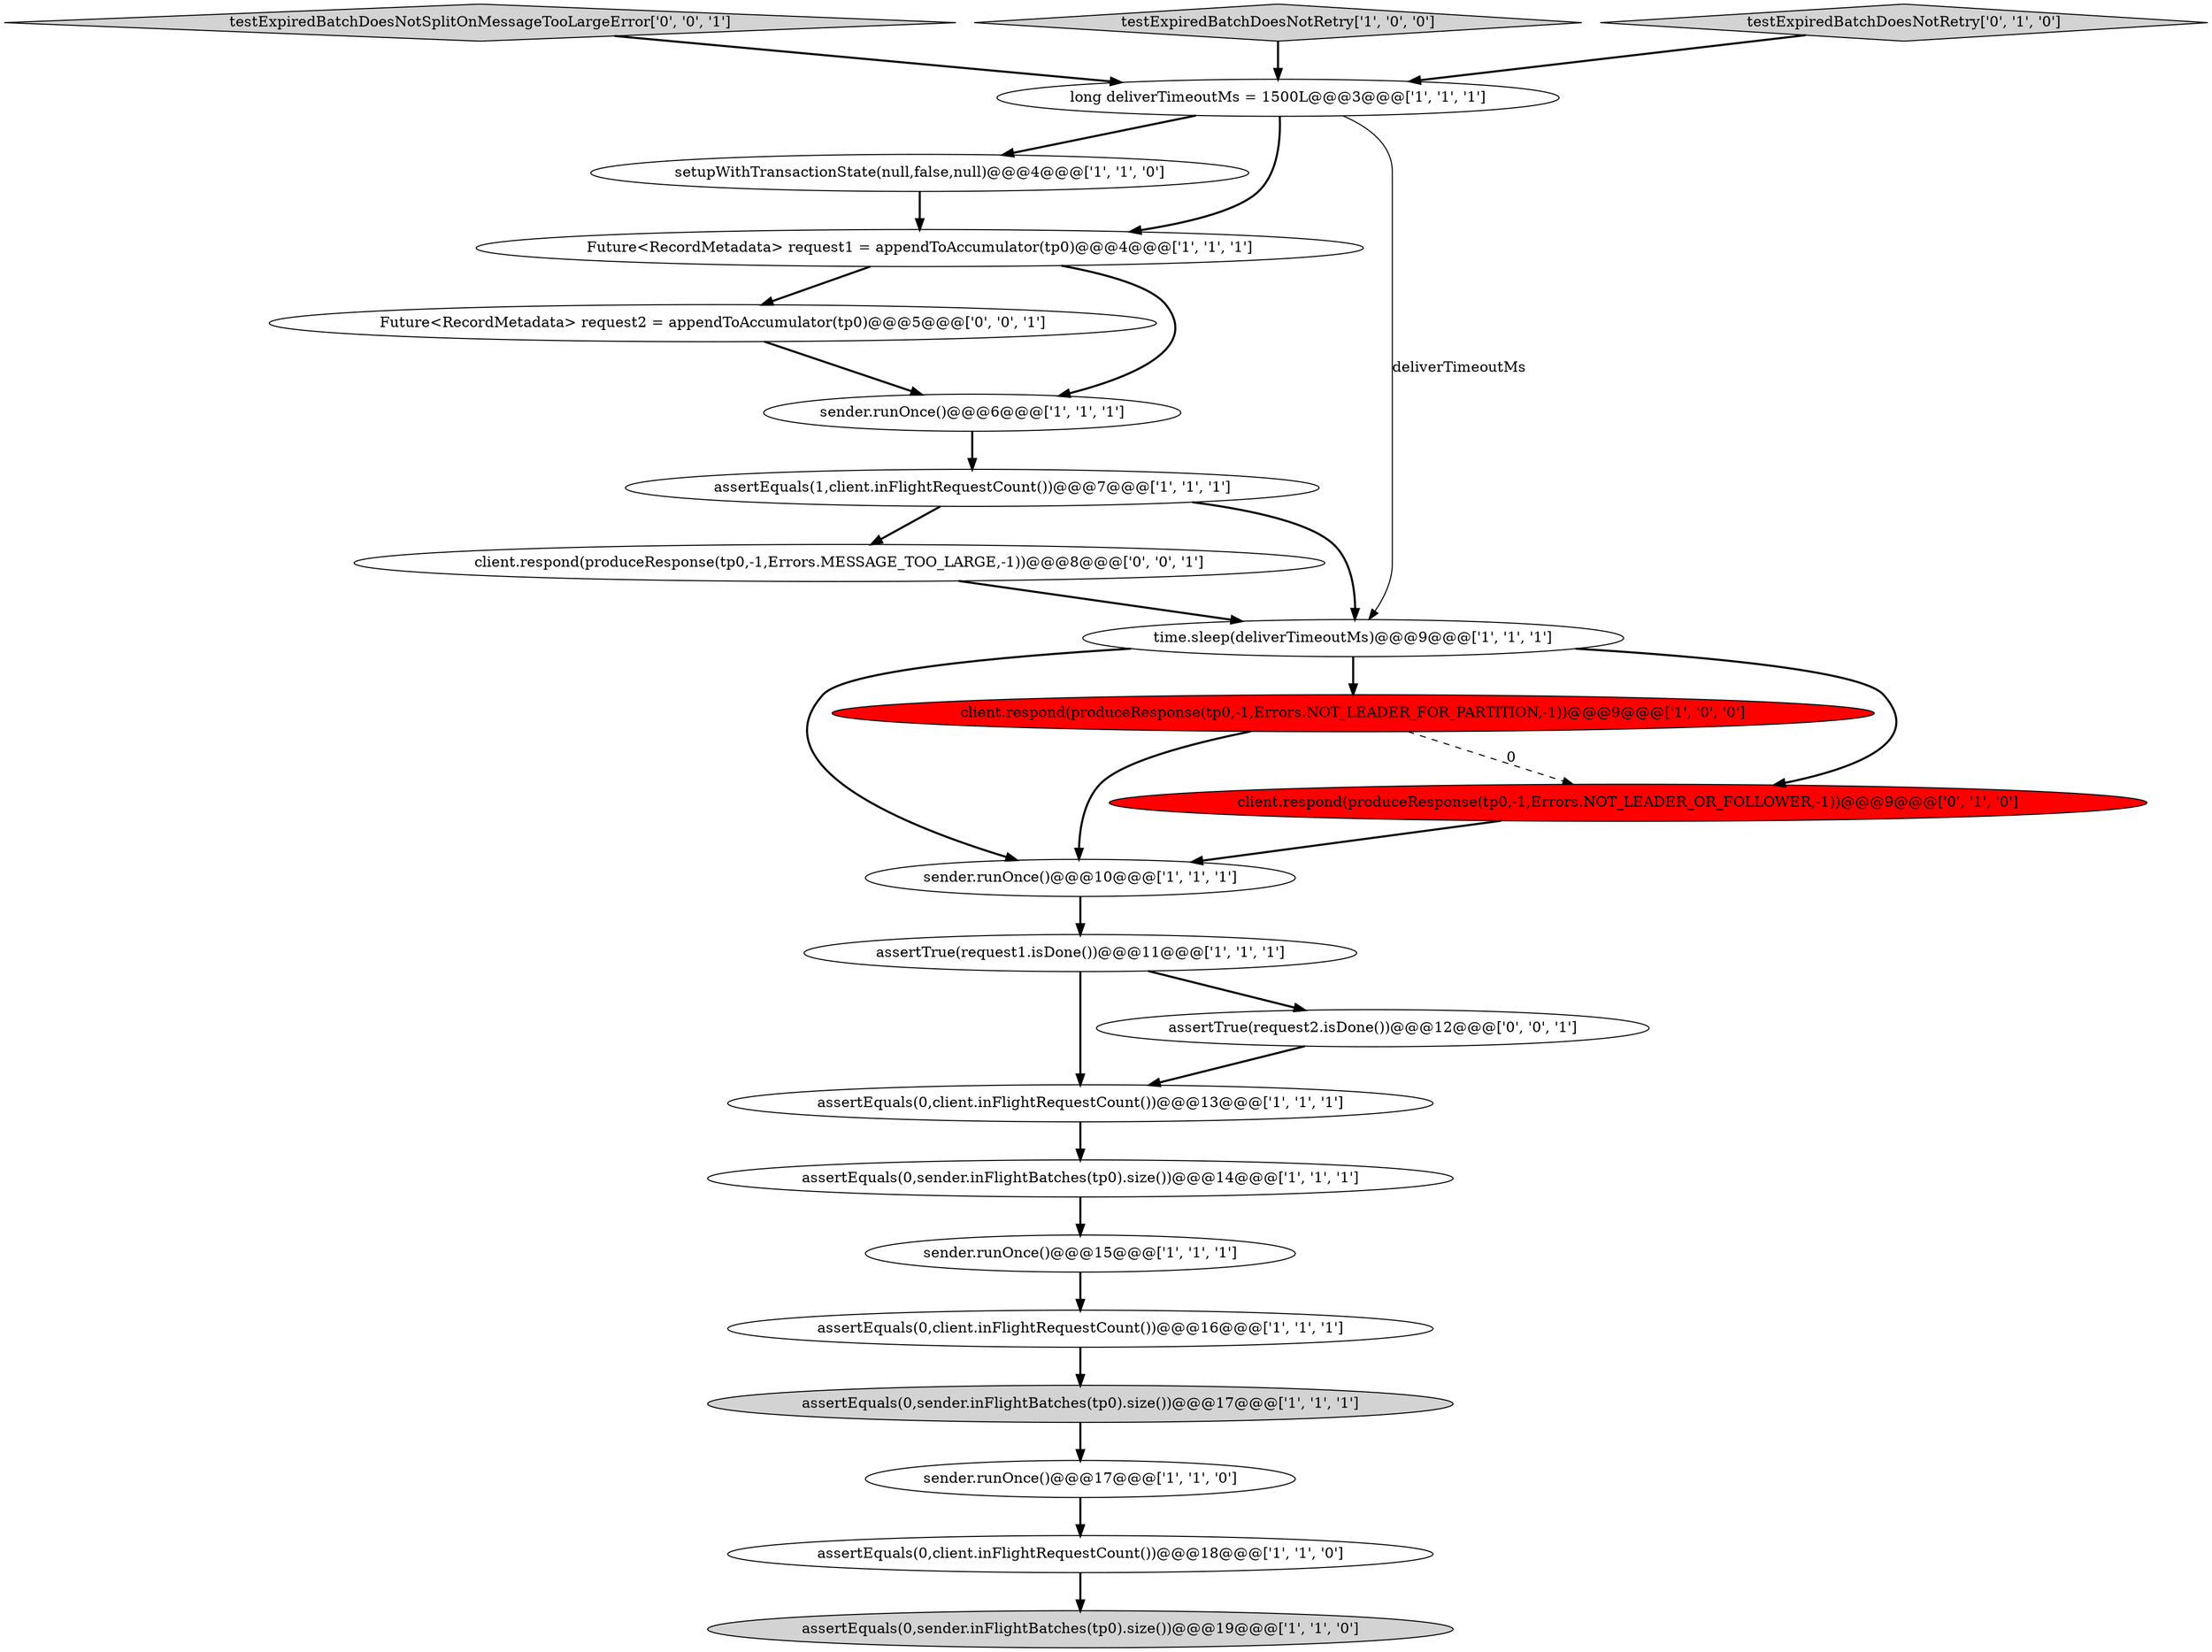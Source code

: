 digraph {
14 [style = filled, label = "Future<RecordMetadata> request1 = appendToAccumulator(tp0)@@@4@@@['1', '1', '1']", fillcolor = white, shape = ellipse image = "AAA0AAABBB1BBB"];
23 [style = filled, label = "Future<RecordMetadata> request2 = appendToAccumulator(tp0)@@@5@@@['0', '0', '1']", fillcolor = white, shape = ellipse image = "AAA0AAABBB3BBB"];
2 [style = filled, label = "assertEquals(0,client.inFlightRequestCount())@@@13@@@['1', '1', '1']", fillcolor = white, shape = ellipse image = "AAA0AAABBB1BBB"];
15 [style = filled, label = "sender.runOnce()@@@6@@@['1', '1', '1']", fillcolor = white, shape = ellipse image = "AAA0AAABBB1BBB"];
20 [style = filled, label = "testExpiredBatchDoesNotSplitOnMessageTooLargeError['0', '0', '1']", fillcolor = lightgray, shape = diamond image = "AAA0AAABBB3BBB"];
3 [style = filled, label = "long deliverTimeoutMs = 1500L@@@3@@@['1', '1', '1']", fillcolor = white, shape = ellipse image = "AAA0AAABBB1BBB"];
6 [style = filled, label = "assertTrue(request1.isDone())@@@11@@@['1', '1', '1']", fillcolor = white, shape = ellipse image = "AAA0AAABBB1BBB"];
0 [style = filled, label = "assertEquals(0,sender.inFlightBatches(tp0).size())@@@17@@@['1', '1', '1']", fillcolor = lightgray, shape = ellipse image = "AAA0AAABBB1BBB"];
1 [style = filled, label = "client.respond(produceResponse(tp0,-1,Errors.NOT_LEADER_FOR_PARTITION,-1))@@@9@@@['1', '0', '0']", fillcolor = red, shape = ellipse image = "AAA1AAABBB1BBB"];
4 [style = filled, label = "assertEquals(1,client.inFlightRequestCount())@@@7@@@['1', '1', '1']", fillcolor = white, shape = ellipse image = "AAA0AAABBB1BBB"];
10 [style = filled, label = "assertEquals(0,sender.inFlightBatches(tp0).size())@@@14@@@['1', '1', '1']", fillcolor = white, shape = ellipse image = "AAA0AAABBB1BBB"];
7 [style = filled, label = "assertEquals(0,client.inFlightRequestCount())@@@18@@@['1', '1', '0']", fillcolor = white, shape = ellipse image = "AAA0AAABBB1BBB"];
13 [style = filled, label = "sender.runOnce()@@@10@@@['1', '1', '1']", fillcolor = white, shape = ellipse image = "AAA0AAABBB1BBB"];
9 [style = filled, label = "testExpiredBatchDoesNotRetry['1', '0', '0']", fillcolor = lightgray, shape = diamond image = "AAA0AAABBB1BBB"];
8 [style = filled, label = "assertEquals(0,sender.inFlightBatches(tp0).size())@@@19@@@['1', '1', '0']", fillcolor = lightgray, shape = ellipse image = "AAA0AAABBB1BBB"];
17 [style = filled, label = "setupWithTransactionState(null,false,null)@@@4@@@['1', '1', '0']", fillcolor = white, shape = ellipse image = "AAA0AAABBB1BBB"];
22 [style = filled, label = "assertTrue(request2.isDone())@@@12@@@['0', '0', '1']", fillcolor = white, shape = ellipse image = "AAA0AAABBB3BBB"];
19 [style = filled, label = "client.respond(produceResponse(tp0,-1,Errors.NOT_LEADER_OR_FOLLOWER,-1))@@@9@@@['0', '1', '0']", fillcolor = red, shape = ellipse image = "AAA1AAABBB2BBB"];
12 [style = filled, label = "time.sleep(deliverTimeoutMs)@@@9@@@['1', '1', '1']", fillcolor = white, shape = ellipse image = "AAA0AAABBB1BBB"];
21 [style = filled, label = "client.respond(produceResponse(tp0,-1,Errors.MESSAGE_TOO_LARGE,-1))@@@8@@@['0', '0', '1']", fillcolor = white, shape = ellipse image = "AAA0AAABBB3BBB"];
11 [style = filled, label = "sender.runOnce()@@@15@@@['1', '1', '1']", fillcolor = white, shape = ellipse image = "AAA0AAABBB1BBB"];
16 [style = filled, label = "sender.runOnce()@@@17@@@['1', '1', '0']", fillcolor = white, shape = ellipse image = "AAA0AAABBB1BBB"];
18 [style = filled, label = "testExpiredBatchDoesNotRetry['0', '1', '0']", fillcolor = lightgray, shape = diamond image = "AAA0AAABBB2BBB"];
5 [style = filled, label = "assertEquals(0,client.inFlightRequestCount())@@@16@@@['1', '1', '1']", fillcolor = white, shape = ellipse image = "AAA0AAABBB1BBB"];
0->16 [style = bold, label=""];
18->3 [style = bold, label=""];
22->2 [style = bold, label=""];
6->22 [style = bold, label=""];
3->14 [style = bold, label=""];
1->19 [style = dashed, label="0"];
16->7 [style = bold, label=""];
23->15 [style = bold, label=""];
4->21 [style = bold, label=""];
20->3 [style = bold, label=""];
2->10 [style = bold, label=""];
12->1 [style = bold, label=""];
7->8 [style = bold, label=""];
1->13 [style = bold, label=""];
6->2 [style = bold, label=""];
21->12 [style = bold, label=""];
12->13 [style = bold, label=""];
11->5 [style = bold, label=""];
3->12 [style = solid, label="deliverTimeoutMs"];
19->13 [style = bold, label=""];
14->23 [style = bold, label=""];
5->0 [style = bold, label=""];
17->14 [style = bold, label=""];
15->4 [style = bold, label=""];
4->12 [style = bold, label=""];
9->3 [style = bold, label=""];
3->17 [style = bold, label=""];
14->15 [style = bold, label=""];
13->6 [style = bold, label=""];
12->19 [style = bold, label=""];
10->11 [style = bold, label=""];
}
